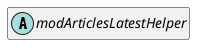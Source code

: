 @startuml
set namespaceSeparator \\
hide members
hide << alias >> circle

abstract class modArticlesLatestHelper
@enduml
